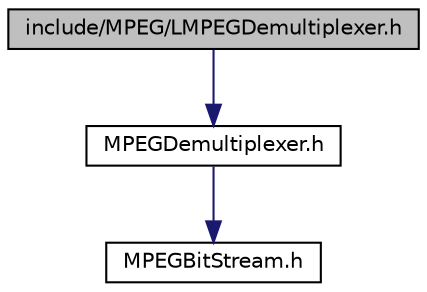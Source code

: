 digraph G
{
  edge [fontname="Helvetica",fontsize="10",labelfontname="Helvetica",labelfontsize="10"];
  node [fontname="Helvetica",fontsize="10",shape=record];
  Node1 [label="include/MPEG/LMPEGDemultiplexer.h",height=0.2,width=0.4,color="black", fillcolor="grey75", style="filled" fontcolor="black"];
  Node1 -> Node2 [color="midnightblue",fontsize="10",style="solid",fontname="Helvetica"];
  Node2 [label="MPEGDemultiplexer.h",height=0.2,width=0.4,color="black", fillcolor="white", style="filled",URL="$_m_p_e_g_demultiplexer_8h.html"];
  Node2 -> Node3 [color="midnightblue",fontsize="10",style="solid",fontname="Helvetica"];
  Node3 [label="MPEGBitStream.h",height=0.2,width=0.4,color="black", fillcolor="white", style="filled",URL="$_m_p_e_g_bit_stream_8h.html"];
}
